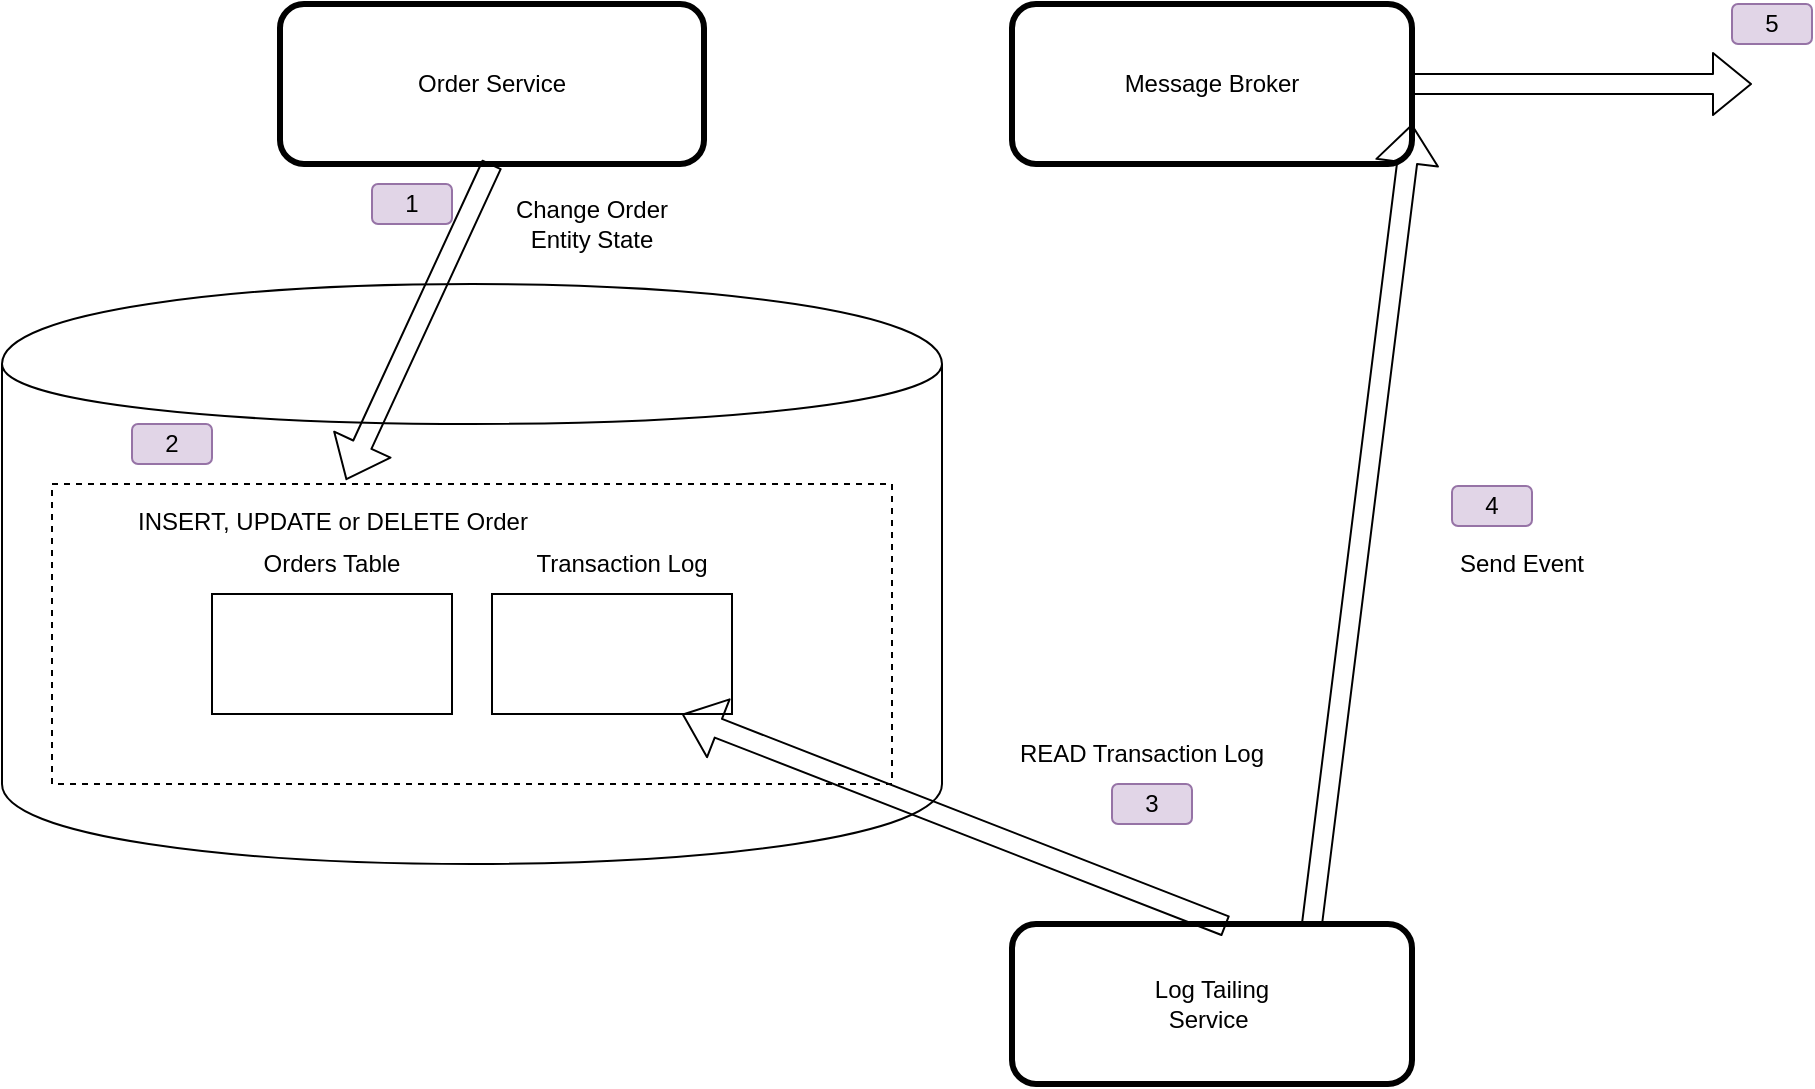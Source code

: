 <mxfile version="10.5.5" type="google"><diagram id="W6qxnCem63UgDCRtyDp7" name="Page-1"><mxGraphModel dx="1398" dy="779" grid="1" gridSize="10" guides="1" tooltips="1" connect="1" arrows="1" fold="1" page="1" pageScale="1" pageWidth="1169" pageHeight="827" math="0" shadow="0"><root><mxCell id="0"/><mxCell id="1" parent="0"/><mxCell id="I1TLmsVYxdumqUkPWjJ2-1" value="" style="shape=cylinder;whiteSpace=wrap;html=1;boundedLbl=1;backgroundOutline=1;" parent="1" vertex="1"><mxGeometry x="165" y="350" width="470" height="290" as="geometry"/></mxCell><mxCell id="I1TLmsVYxdumqUkPWjJ2-3" value="" style="rounded=0;whiteSpace=wrap;html=1;" parent="1" vertex="1"><mxGeometry x="270" y="505" width="120" height="60" as="geometry"/></mxCell><mxCell id="I1TLmsVYxdumqUkPWjJ2-4" value="Orders Table" style="text;html=1;strokeColor=none;fillColor=none;align=center;verticalAlign=middle;whiteSpace=wrap;rounded=0;" parent="1" vertex="1"><mxGeometry x="290" y="480" width="80" height="20" as="geometry"/></mxCell><mxCell id="I1TLmsVYxdumqUkPWjJ2-5" value="" style="rounded=0;whiteSpace=wrap;html=1;" parent="1" vertex="1"><mxGeometry x="410" y="505" width="120" height="60" as="geometry"/></mxCell><mxCell id="I1TLmsVYxdumqUkPWjJ2-6" value="Transaction Log" style="text;html=1;strokeColor=none;fillColor=none;align=center;verticalAlign=middle;whiteSpace=wrap;rounded=0;" parent="1" vertex="1"><mxGeometry x="430" y="480" width="90" height="20" as="geometry"/></mxCell><mxCell id="I1TLmsVYxdumqUkPWjJ2-7" value="" style="rounded=0;whiteSpace=wrap;html=1;fillColor=none;dashed=1;" parent="1" vertex="1"><mxGeometry x="190" y="450" width="420" height="150" as="geometry"/></mxCell><mxCell id="I1TLmsVYxdumqUkPWjJ2-8" value="INSERT, UPDATE or DELETE Order" style="text;html=1;strokeColor=none;fillColor=none;align=center;verticalAlign=middle;whiteSpace=wrap;rounded=0;dashed=1;" parent="1" vertex="1"><mxGeometry x="207.5" y="460" width="245" height="18" as="geometry"/></mxCell><mxCell id="I1TLmsVYxdumqUkPWjJ2-11" value="Order Service" style="rounded=1;whiteSpace=wrap;html=1;fillColor=none;strokeWidth=3;" parent="1" vertex="1"><mxGeometry x="304" y="210" width="212" height="80" as="geometry"/></mxCell><mxCell id="I1TLmsVYxdumqUkPWjJ2-12" value="" style="shape=flexArrow;endArrow=classic;html=1;entryX=0.35;entryY=-0.013;entryDx=0;entryDy=0;entryPerimeter=0;exitX=0.5;exitY=1;exitDx=0;exitDy=0;" parent="1" source="I1TLmsVYxdumqUkPWjJ2-11" target="I1TLmsVYxdumqUkPWjJ2-7" edge="1"><mxGeometry width="50" height="50" relative="1" as="geometry"><mxPoint x="385" y="350" as="sourcePoint"/><mxPoint x="435" y="300" as="targetPoint"/></mxGeometry></mxCell><mxCell id="I1TLmsVYxdumqUkPWjJ2-13" value="Change Order Entity State" style="text;html=1;strokeColor=none;fillColor=none;align=center;verticalAlign=middle;whiteSpace=wrap;rounded=0;" parent="1" vertex="1"><mxGeometry x="415" y="310" width="90" height="20" as="geometry"/></mxCell><mxCell id="I1TLmsVYxdumqUkPWjJ2-14" value="Message Broker" style="rounded=1;whiteSpace=wrap;html=1;strokeWidth=3;fillColor=none;" parent="1" vertex="1"><mxGeometry x="670" y="210" width="200" height="80" as="geometry"/></mxCell><mxCell id="I1TLmsVYxdumqUkPWjJ2-20" value="" style="shape=flexArrow;endArrow=classic;html=1;exitX=1;exitY=0.5;exitDx=0;exitDy=0;" parent="1" source="I1TLmsVYxdumqUkPWjJ2-14" edge="1"><mxGeometry width="50" height="50" relative="1" as="geometry"><mxPoint x="920" y="270" as="sourcePoint"/><mxPoint x="1040" y="250" as="targetPoint"/></mxGeometry></mxCell><mxCell id="I1TLmsVYxdumqUkPWjJ2-21" value="Log Tailing&lt;br&gt;Service&amp;nbsp;" style="rounded=1;whiteSpace=wrap;html=1;strokeWidth=3;fillColor=none;" parent="1" vertex="1"><mxGeometry x="670" y="670" width="200" height="80" as="geometry"/></mxCell><mxCell id="I1TLmsVYxdumqUkPWjJ2-25" value="" style="shape=flexArrow;endArrow=classic;html=1;exitX=0.535;exitY=0.013;exitDx=0;exitDy=0;exitPerimeter=0;entryX=0.75;entryY=0.767;entryDx=0;entryDy=0;entryPerimeter=0;" parent="1" source="I1TLmsVYxdumqUkPWjJ2-21" target="I1TLmsVYxdumqUkPWjJ2-7" edge="1"><mxGeometry width="50" height="50" relative="1" as="geometry"><mxPoint x="390" y="820" as="sourcePoint"/><mxPoint x="610" y="660" as="targetPoint"/></mxGeometry></mxCell><mxCell id="I1TLmsVYxdumqUkPWjJ2-26" value="READ Transaction Log" style="text;html=1;strokeColor=none;fillColor=none;align=center;verticalAlign=middle;whiteSpace=wrap;rounded=0;" parent="1" vertex="1"><mxGeometry x="670" y="575" width="130" height="20" as="geometry"/></mxCell><mxCell id="I1TLmsVYxdumqUkPWjJ2-27" value="" style="shape=flexArrow;endArrow=classic;html=1;entryX=1;entryY=0.75;entryDx=0;entryDy=0;exitX=0.75;exitY=0;exitDx=0;exitDy=0;" parent="1" source="I1TLmsVYxdumqUkPWjJ2-21" target="I1TLmsVYxdumqUkPWjJ2-14" edge="1"><mxGeometry width="50" height="50" relative="1" as="geometry"><mxPoint x="793" y="560" as="sourcePoint"/><mxPoint x="947" y="560" as="targetPoint"/></mxGeometry></mxCell><mxCell id="I1TLmsVYxdumqUkPWjJ2-28" value="Send Event" style="text;html=1;strokeColor=none;fillColor=none;align=center;verticalAlign=middle;whiteSpace=wrap;rounded=0;" parent="1" vertex="1"><mxGeometry x="880" y="480" width="90" height="20" as="geometry"/></mxCell><mxCell id="I1TLmsVYxdumqUkPWjJ2-29" value="1" style="text;html=1;strokeColor=#9673a6;fillColor=#e1d5e7;align=center;verticalAlign=middle;whiteSpace=wrap;rounded=1;" parent="1" vertex="1"><mxGeometry x="350" y="300" width="40" height="20" as="geometry"/></mxCell><mxCell id="I1TLmsVYxdumqUkPWjJ2-30" value="2" style="text;html=1;strokeColor=#9673a6;fillColor=#e1d5e7;align=center;verticalAlign=middle;whiteSpace=wrap;rounded=1;" parent="1" vertex="1"><mxGeometry x="230" y="420" width="40" height="20" as="geometry"/></mxCell><mxCell id="I1TLmsVYxdumqUkPWjJ2-32" value="5" style="text;html=1;strokeColor=#9673a6;fillColor=#e1d5e7;align=center;verticalAlign=middle;whiteSpace=wrap;rounded=1;" parent="1" vertex="1"><mxGeometry x="1030" y="210" width="40" height="20" as="geometry"/></mxCell><mxCell id="I1TLmsVYxdumqUkPWjJ2-33" value="3" style="text;html=1;strokeColor=#9673a6;fillColor=#e1d5e7;align=center;verticalAlign=middle;whiteSpace=wrap;rounded=1;" parent="1" vertex="1"><mxGeometry x="720" y="600" width="40" height="20" as="geometry"/></mxCell><mxCell id="I1TLmsVYxdumqUkPWjJ2-35" value="4" style="text;html=1;strokeColor=#9673a6;fillColor=#e1d5e7;align=center;verticalAlign=middle;whiteSpace=wrap;rounded=1;" parent="1" vertex="1"><mxGeometry x="890" y="451" width="40" height="20" as="geometry"/></mxCell></root></mxGraphModel></diagram></mxfile>